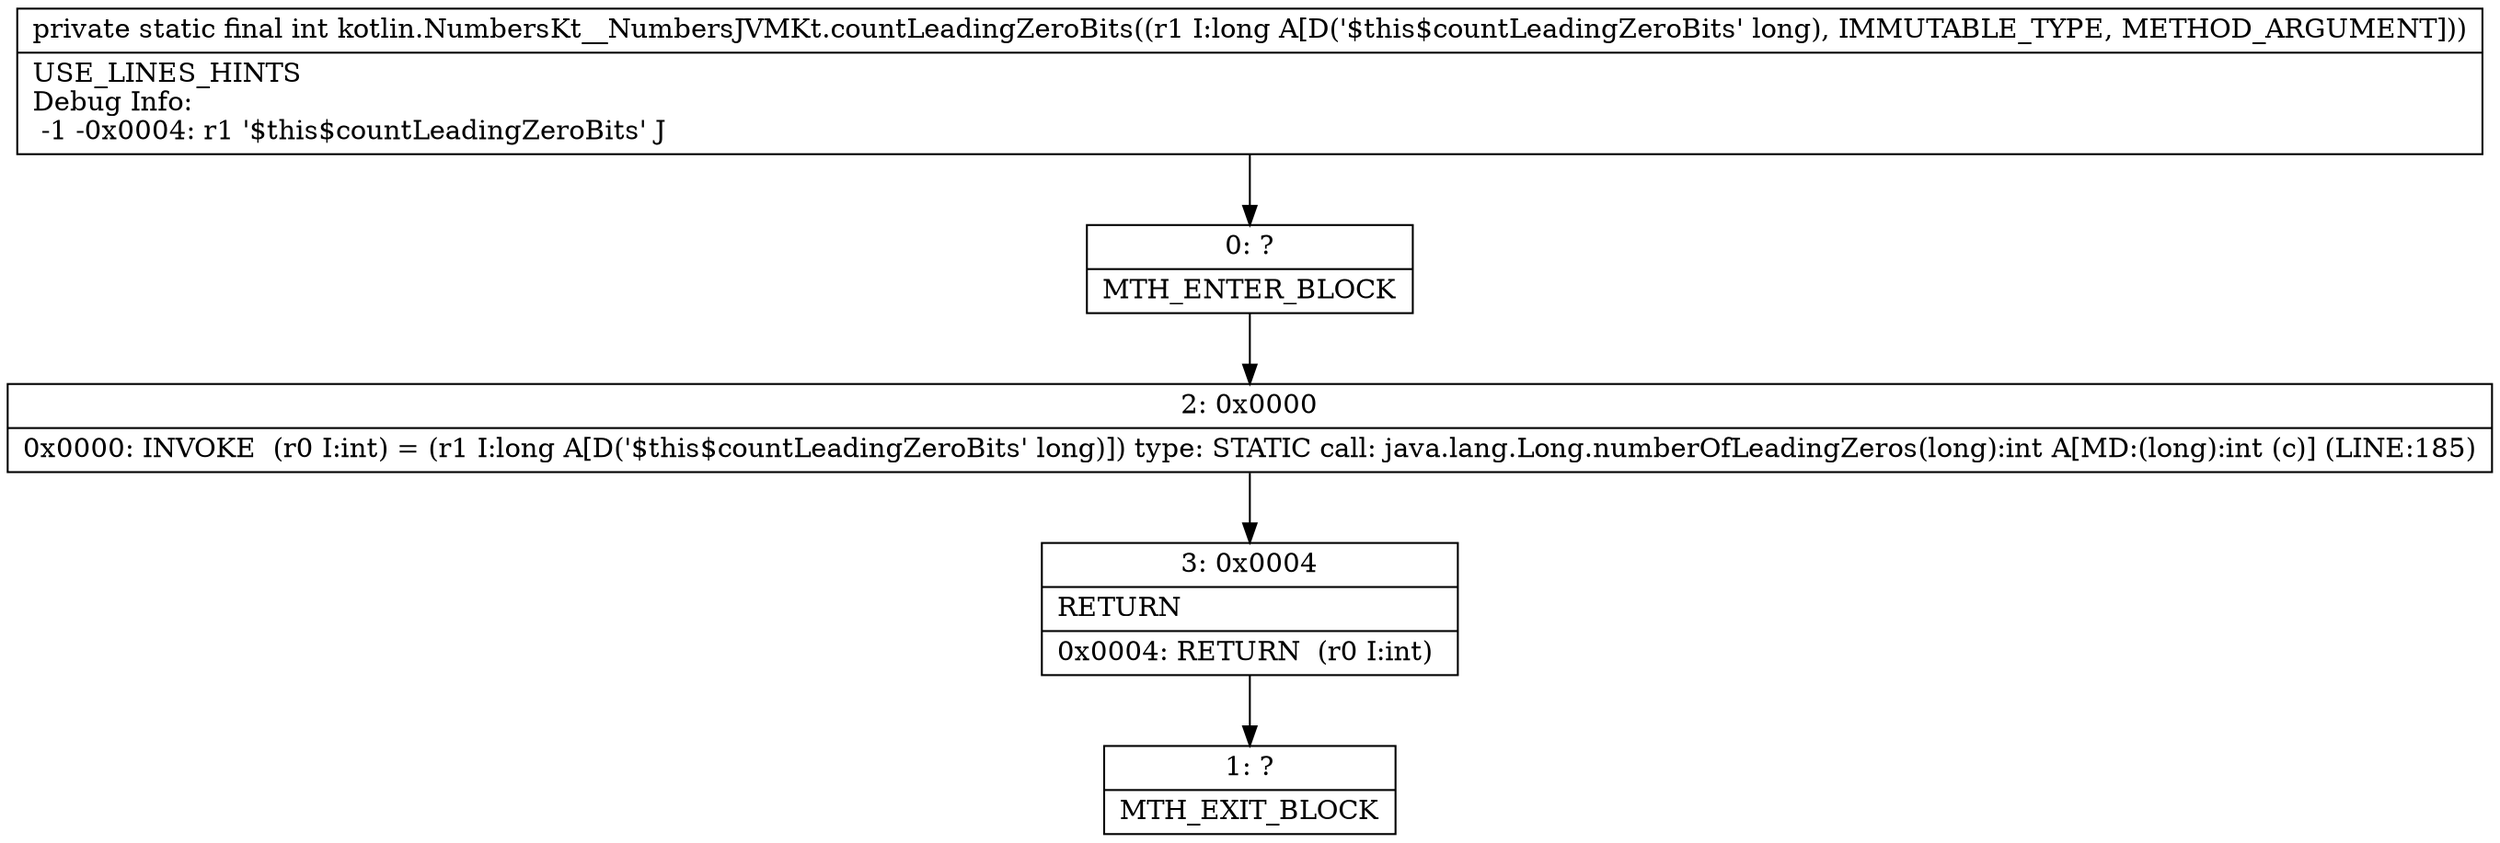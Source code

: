 digraph "CFG forkotlin.NumbersKt__NumbersJVMKt.countLeadingZeroBits(J)I" {
Node_0 [shape=record,label="{0\:\ ?|MTH_ENTER_BLOCK\l}"];
Node_2 [shape=record,label="{2\:\ 0x0000|0x0000: INVOKE  (r0 I:int) = (r1 I:long A[D('$this$countLeadingZeroBits' long)]) type: STATIC call: java.lang.Long.numberOfLeadingZeros(long):int A[MD:(long):int (c)] (LINE:185)\l}"];
Node_3 [shape=record,label="{3\:\ 0x0004|RETURN\l|0x0004: RETURN  (r0 I:int) \l}"];
Node_1 [shape=record,label="{1\:\ ?|MTH_EXIT_BLOCK\l}"];
MethodNode[shape=record,label="{private static final int kotlin.NumbersKt__NumbersJVMKt.countLeadingZeroBits((r1 I:long A[D('$this$countLeadingZeroBits' long), IMMUTABLE_TYPE, METHOD_ARGUMENT]))  | USE_LINES_HINTS\lDebug Info:\l  \-1 \-0x0004: r1 '$this$countLeadingZeroBits' J\l}"];
MethodNode -> Node_0;Node_0 -> Node_2;
Node_2 -> Node_3;
Node_3 -> Node_1;
}

